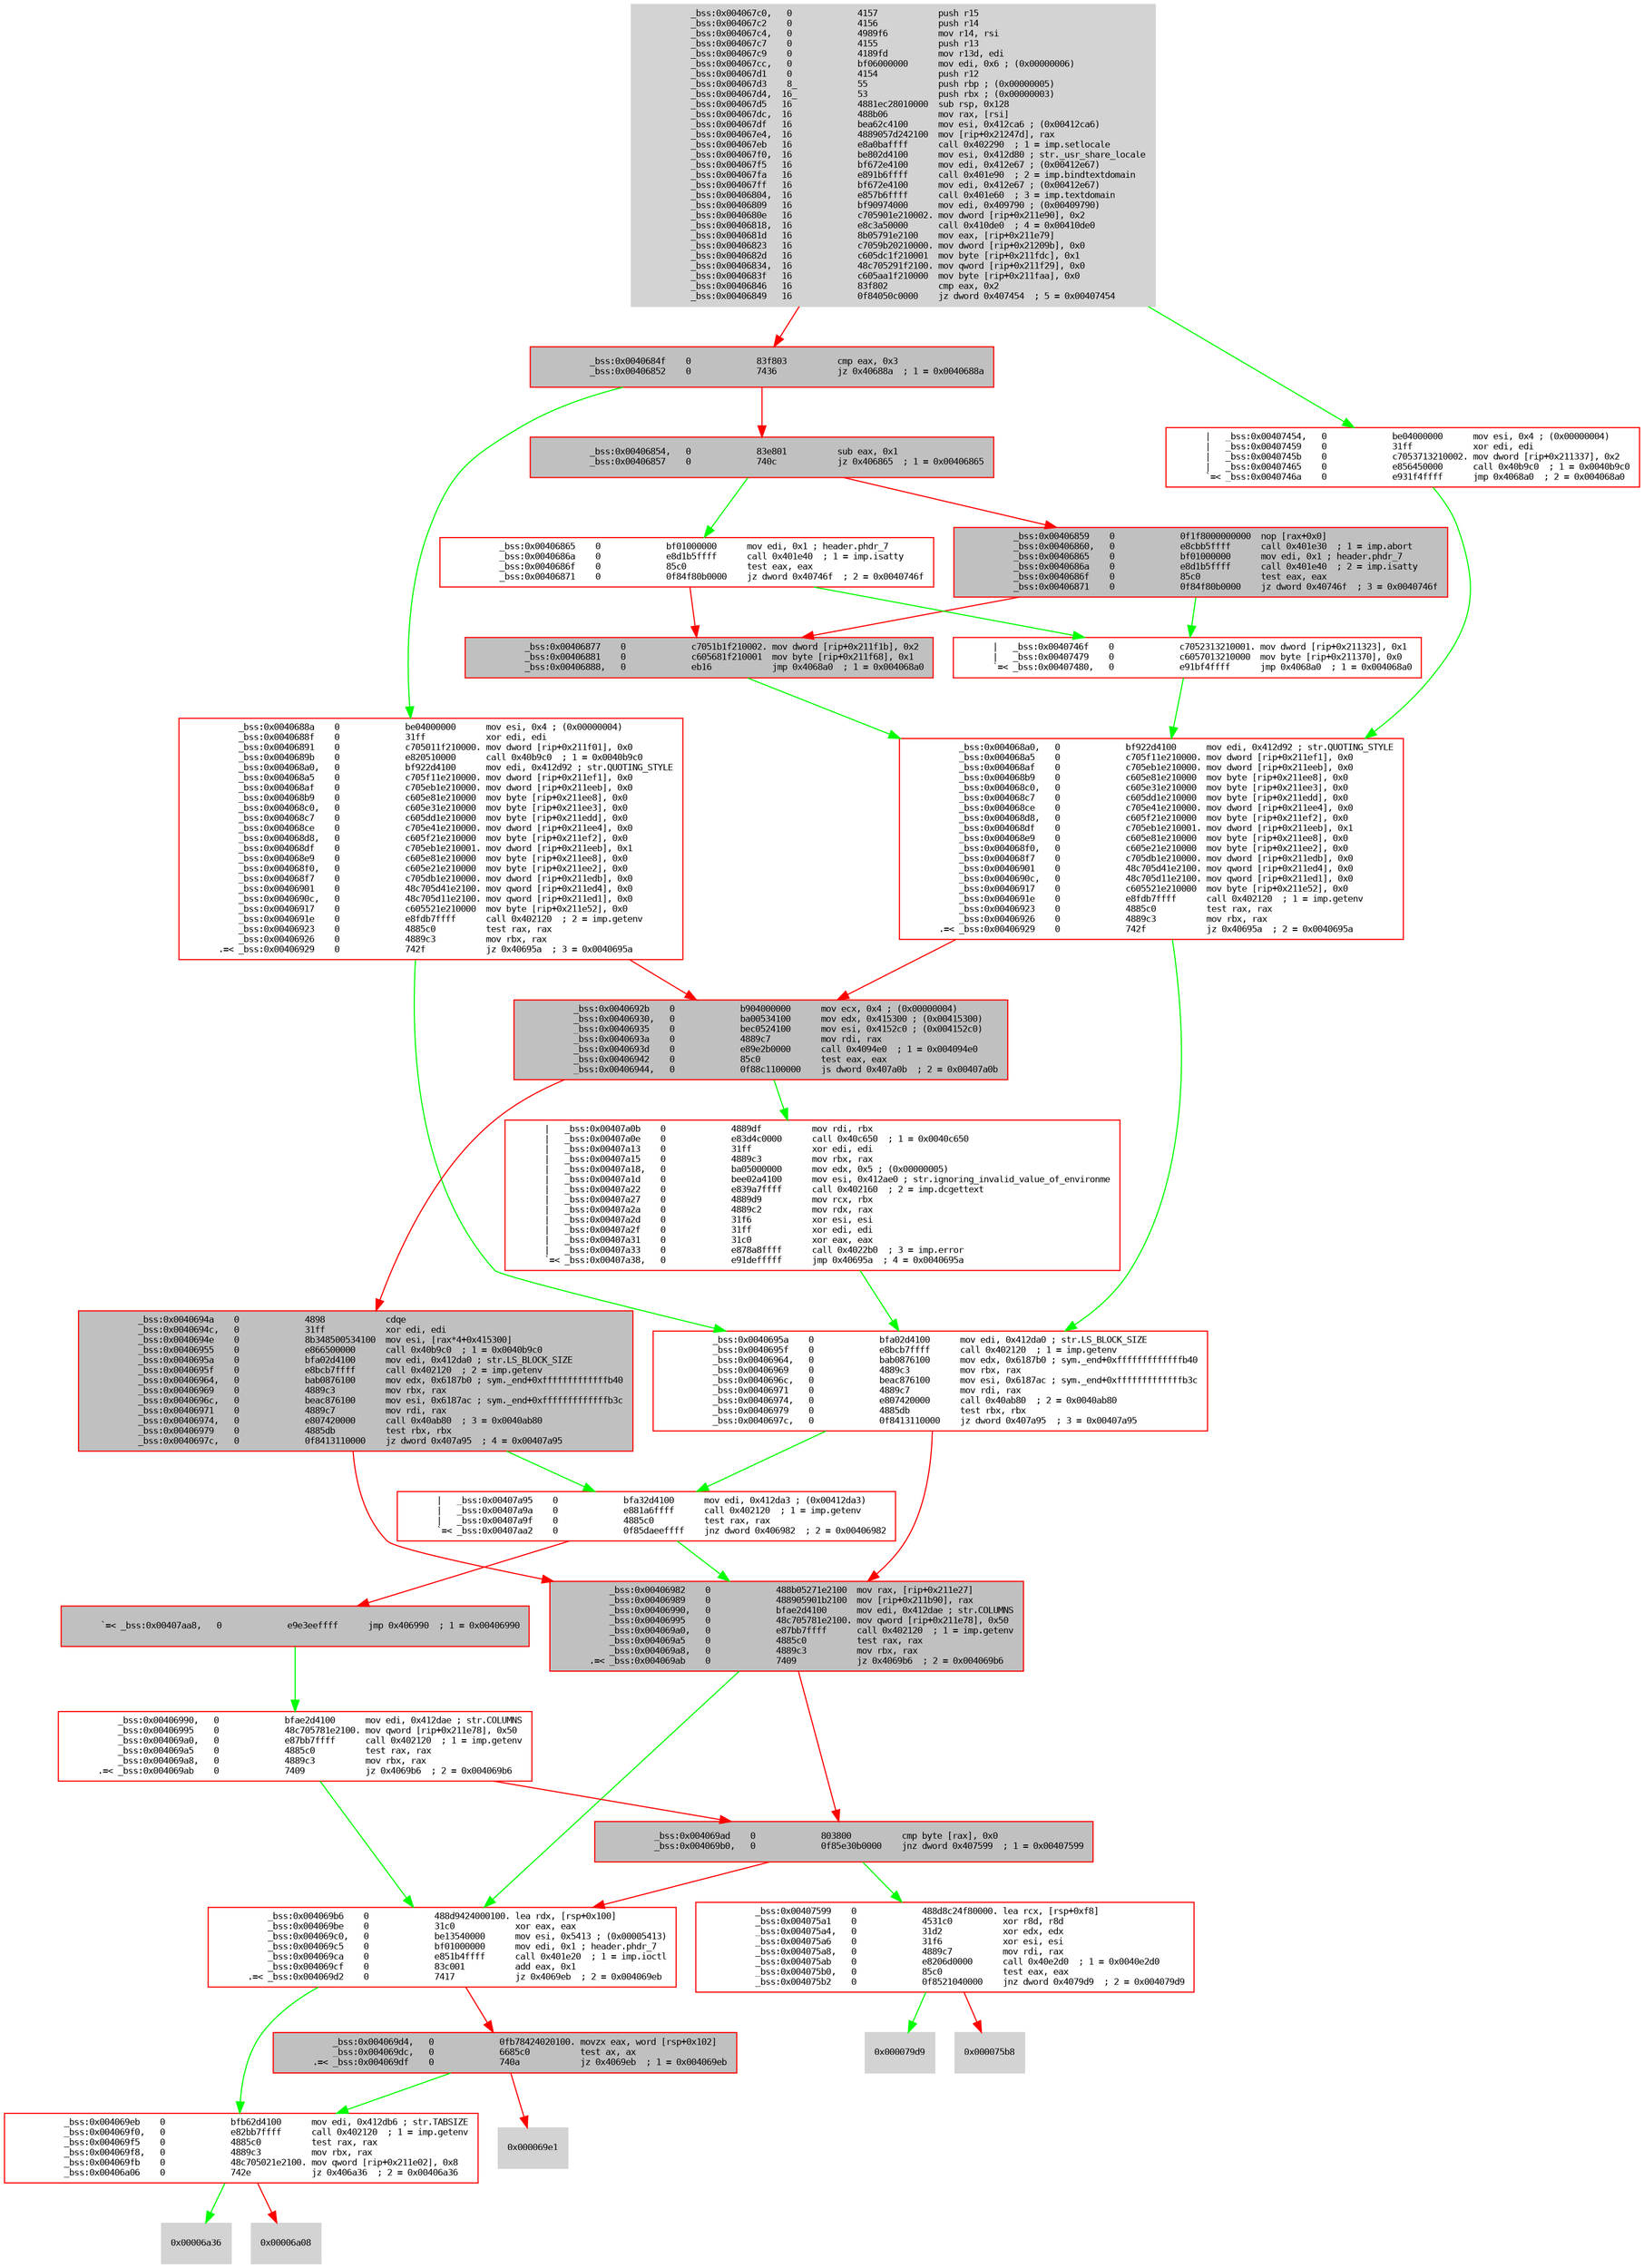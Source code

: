 digraph code {
	graph [bgcolor=white];
	node [color=lightgray, style=filled shape=box fontname="Courier" fontsize="8"];
	"0x00006859" -> "0x0000746f" [color="green"];
	"0x00006859" -> "0x00006877" [color="red"];
 "0x00006859" [label="          _bss:0x00406859    0             0f1f8000000000  nop [rax+0x0]\l          _bss:0x00406860,   0             e8cbb5ffff      call 0x401e30  ; 1 = imp.abort\l          _bss:0x00406865    0             bf01000000      mov edi, 0x1 ; header.phdr_7\l          _bss:0x0040686a    0             e8d1b5ffff      call 0x401e40  ; 2 = imp.isatty\l          _bss:0x0040686f    0             85c0            test eax, eax\l          _bss:0x00406871    0             0f84f80b0000    jz dword 0x40746f  ; 3 = 0x0040746f\l"]
 "0x00006877" [fillcolor="gray" color="red" label="          _bss:0x00406877    0             c7051b1f210002. mov dword [rip+0x211f1b], 0x2\l          _bss:0x00406881    0             c605681f210001  mov byte [rip+0x211f68], 0x1\l          _bss:0x00406888,   0             eb16            jmp 0x4068a0  ; 1 = 0x004068a0\l"]
 "0x0000746f" [fillcolor="white" color="red" label="      |   _bss:0x0040746f    0             c7052313210001. mov dword [rip+0x211323], 0x1\l      |   _bss:0x00407479    0             c6057013210000  mov byte [rip+0x211370], 0x0\l      `=< _bss:0x00407480,   0             e91bf4ffff      jmp 0x4068a0  ; 1 = 0x004068a0\l"]
	"0x00006877" -> "0x000068a0" [color="green"];
 "0x00006877" [label="          _bss:0x00406877    0             c7051b1f210002. mov dword [rip+0x211f1b], 0x2\l          _bss:0x00406881    0             c605681f210001  mov byte [rip+0x211f68], 0x1\l          _bss:0x00406888,   0             eb16            jmp 0x4068a0  ; 1 = 0x004068a0\l"]
 "0x000068a0" [fillcolor="white" color="red" label="          _bss:0x004068a0,   0             bf922d4100      mov edi, 0x412d92 ; str.QUOTING_STYLE\l          _bss:0x004068a5    0             c705f11e210000. mov dword [rip+0x211ef1], 0x0\l          _bss:0x004068af    0             c705eb1e210000. mov dword [rip+0x211eeb], 0x0\l          _bss:0x004068b9    0             c605e81e210000  mov byte [rip+0x211ee8], 0x0\l          _bss:0x004068c0,   0             c605e31e210000  mov byte [rip+0x211ee3], 0x0\l          _bss:0x004068c7    0             c605dd1e210000  mov byte [rip+0x211edd], 0x0\l          _bss:0x004068ce    0             c705e41e210000. mov dword [rip+0x211ee4], 0x0\l          _bss:0x004068d8,   0             c605f21e210000  mov byte [rip+0x211ef2], 0x0\l          _bss:0x004068df    0             c705eb1e210001. mov dword [rip+0x211eeb], 0x1\l          _bss:0x004068e9    0             c605e81e210000  mov byte [rip+0x211ee8], 0x0\l          _bss:0x004068f0,   0             c605e21e210000  mov byte [rip+0x211ee2], 0x0\l          _bss:0x004068f7    0             c705db1e210000. mov dword [rip+0x211edb], 0x0\l          _bss:0x00406901    0             48c705d41e2100. mov qword [rip+0x211ed4], 0x0\l          _bss:0x0040690c,   0             48c705d11e2100. mov qword [rip+0x211ed1], 0x0\l          _bss:0x00406917    0             c605521e210000  mov byte [rip+0x211e52], 0x0\l          _bss:0x0040691e    0             e8fdb7ffff      call 0x402120  ; 1 = imp.getenv\l          _bss:0x00406923    0             4885c0          test rax, rax\l          _bss:0x00406926    0             4889c3          mov rbx, rax\l      .=< _bss:0x00406929    0             742f            jz 0x40695a  ; 2 = 0x0040695a\l"]
	"0x0000746f" -> "0x000068a0" [color="green"];
 "0x0000746f" [label="      |   _bss:0x0040746f    0             c7052313210001. mov dword [rip+0x211323], 0x1\l      |   _bss:0x00407479    0             c6057013210000  mov byte [rip+0x211370], 0x0\l      `=< _bss:0x00407480,   0             e91bf4ffff      jmp 0x4068a0  ; 1 = 0x004068a0\l"]
 "0x000068a0" [fillcolor="white" color="red" label="          _bss:0x004068a0,   0             bf922d4100      mov edi, 0x412d92 ; str.QUOTING_STYLE\l          _bss:0x004068a5    0             c705f11e210000. mov dword [rip+0x211ef1], 0x0\l          _bss:0x004068af    0             c705eb1e210000. mov dword [rip+0x211eeb], 0x0\l          _bss:0x004068b9    0             c605e81e210000  mov byte [rip+0x211ee8], 0x0\l          _bss:0x004068c0,   0             c605e31e210000  mov byte [rip+0x211ee3], 0x0\l          _bss:0x004068c7    0             c605dd1e210000  mov byte [rip+0x211edd], 0x0\l          _bss:0x004068ce    0             c705e41e210000. mov dword [rip+0x211ee4], 0x0\l          _bss:0x004068d8,   0             c605f21e210000  mov byte [rip+0x211ef2], 0x0\l          _bss:0x004068df    0             c705eb1e210001. mov dword [rip+0x211eeb], 0x1\l          _bss:0x004068e9    0             c605e81e210000  mov byte [rip+0x211ee8], 0x0\l          _bss:0x004068f0,   0             c605e21e210000  mov byte [rip+0x211ee2], 0x0\l          _bss:0x004068f7    0             c705db1e210000. mov dword [rip+0x211edb], 0x0\l          _bss:0x00406901    0             48c705d41e2100. mov qword [rip+0x211ed4], 0x0\l          _bss:0x0040690c,   0             48c705d11e2100. mov qword [rip+0x211ed1], 0x0\l          _bss:0x00406917    0             c605521e210000  mov byte [rip+0x211e52], 0x0\l          _bss:0x0040691e    0             e8fdb7ffff      call 0x402120  ; 1 = imp.getenv\l          _bss:0x00406923    0             4885c0          test rax, rax\l          _bss:0x00406926    0             4889c3          mov rbx, rax\l      .=< _bss:0x00406929    0             742f            jz 0x40695a  ; 2 = 0x0040695a\l"]
	"0x00006865" -> "0x0000746f" [color="green"];
	"0x00006865" -> "0x00006877" [color="red"];
 "0x00006865" [label="          _bss:0x00406865    0             bf01000000      mov edi, 0x1 ; header.phdr_7\l          _bss:0x0040686a    0             e8d1b5ffff      call 0x401e40  ; 1 = imp.isatty\l          _bss:0x0040686f    0             85c0            test eax, eax\l          _bss:0x00406871    0             0f84f80b0000    jz dword 0x40746f  ; 2 = 0x0040746f\l"]
 "0x00006877" [fillcolor="gray" color="red" label="          _bss:0x00406877    0             c7051b1f210002. mov dword [rip+0x211f1b], 0x2\l          _bss:0x00406881    0             c605681f210001  mov byte [rip+0x211f68], 0x1\l          _bss:0x00406888,   0             eb16            jmp 0x4068a0  ; 1 = 0x004068a0\l"]
 "0x0000746f" [fillcolor="white" color="red" label="      |   _bss:0x0040746f    0             c7052313210001. mov dword [rip+0x211323], 0x1\l      |   _bss:0x00407479    0             c6057013210000  mov byte [rip+0x211370], 0x0\l      `=< _bss:0x00407480,   0             e91bf4ffff      jmp 0x4068a0  ; 1 = 0x004068a0\l"]
	"0x00006854" -> "0x00006865" [color="green"];
	"0x00006854" -> "0x00006859" [color="red"];
 "0x00006854" [label="          _bss:0x00406854,   0             83e801          sub eax, 0x1\l          _bss:0x00406857    0             740c            jz 0x406865  ; 1 = 0x00406865\l"]
 "0x00006859" [fillcolor="gray" color="red" label="          _bss:0x00406859    0             0f1f8000000000  nop [rax+0x0]\l          _bss:0x00406860,   0             e8cbb5ffff      call 0x401e30  ; 1 = imp.abort\l          _bss:0x00406865    0             bf01000000      mov edi, 0x1 ; header.phdr_7\l          _bss:0x0040686a    0             e8d1b5ffff      call 0x401e40  ; 2 = imp.isatty\l          _bss:0x0040686f    0             85c0            test eax, eax\l          _bss:0x00406871    0             0f84f80b0000    jz dword 0x40746f  ; 3 = 0x0040746f\l"]
 "0x00006865" [fillcolor="white" color="red" label="          _bss:0x00406865    0             bf01000000      mov edi, 0x1 ; header.phdr_7\l          _bss:0x0040686a    0             e8d1b5ffff      call 0x401e40  ; 1 = imp.isatty\l          _bss:0x0040686f    0             85c0            test eax, eax\l          _bss:0x00406871    0             0f84f80b0000    jz dword 0x40746f  ; 2 = 0x0040746f\l"]
	"0x0000688a" -> "0x0000695a" [color="green"];
	"0x0000688a" -> "0x0000692b" [color="red"];
 "0x0000688a" [label="          _bss:0x0040688a    0             be04000000      mov esi, 0x4 ; (0x00000004)\l          _bss:0x0040688f    0             31ff            xor edi, edi\l          _bss:0x00406891    0             c705011f210000. mov dword [rip+0x211f01], 0x0\l          _bss:0x0040689b    0             e820510000      call 0x40b9c0  ; 1 = 0x0040b9c0\l          _bss:0x004068a0,   0             bf922d4100      mov edi, 0x412d92 ; str.QUOTING_STYLE\l          _bss:0x004068a5    0             c705f11e210000. mov dword [rip+0x211ef1], 0x0\l          _bss:0x004068af    0             c705eb1e210000. mov dword [rip+0x211eeb], 0x0\l          _bss:0x004068b9    0             c605e81e210000  mov byte [rip+0x211ee8], 0x0\l          _bss:0x004068c0,   0             c605e31e210000  mov byte [rip+0x211ee3], 0x0\l          _bss:0x004068c7    0             c605dd1e210000  mov byte [rip+0x211edd], 0x0\l          _bss:0x004068ce    0             c705e41e210000. mov dword [rip+0x211ee4], 0x0\l          _bss:0x004068d8,   0             c605f21e210000  mov byte [rip+0x211ef2], 0x0\l          _bss:0x004068df    0             c705eb1e210001. mov dword [rip+0x211eeb], 0x1\l          _bss:0x004068e9    0             c605e81e210000  mov byte [rip+0x211ee8], 0x0\l          _bss:0x004068f0,   0             c605e21e210000  mov byte [rip+0x211ee2], 0x0\l          _bss:0x004068f7    0             c705db1e210000. mov dword [rip+0x211edb], 0x0\l          _bss:0x00406901    0             48c705d41e2100. mov qword [rip+0x211ed4], 0x0\l          _bss:0x0040690c,   0             48c705d11e2100. mov qword [rip+0x211ed1], 0x0\l          _bss:0x00406917    0             c605521e210000  mov byte [rip+0x211e52], 0x0\l          _bss:0x0040691e    0             e8fdb7ffff      call 0x402120  ; 2 = imp.getenv\l          _bss:0x00406923    0             4885c0          test rax, rax\l          _bss:0x00406926    0             4889c3          mov rbx, rax\l      .=< _bss:0x00406929    0             742f            jz 0x40695a  ; 3 = 0x0040695a\l"]
 "0x0000692b" [fillcolor="gray" color="red" label="          _bss:0x0040692b    0             b904000000      mov ecx, 0x4 ; (0x00000004)\l          _bss:0x00406930,   0             ba00534100      mov edx, 0x415300 ; (0x00415300)\l          _bss:0x00406935    0             bec0524100      mov esi, 0x4152c0 ; (0x004152c0)\l          _bss:0x0040693a    0             4889c7          mov rdi, rax\l          _bss:0x0040693d    0             e89e2b0000      call 0x4094e0  ; 1 = 0x004094e0\l          _bss:0x00406942    0             85c0            test eax, eax\l          _bss:0x00406944,   0             0f88c1100000    js dword 0x407a0b  ; 2 = 0x00407a0b\l"]
 "0x0000695a" [fillcolor="white" color="red" label="          _bss:0x0040695a    0             bfa02d4100      mov edi, 0x412da0 ; str.LS_BLOCK_SIZE\l          _bss:0x0040695f    0             e8bcb7ffff      call 0x402120  ; 1 = imp.getenv\l          _bss:0x00406964,   0             bab0876100      mov edx, 0x6187b0 ; sym._end+0xfffffffffffffb40\l          _bss:0x00406969    0             4889c3          mov rbx, rax\l          _bss:0x0040696c,   0             beac876100      mov esi, 0x6187ac ; sym._end+0xfffffffffffffb3c\l          _bss:0x00406971    0             4889c7          mov rdi, rax\l          _bss:0x00406974,   0             e807420000      call 0x40ab80  ; 2 = 0x0040ab80\l          _bss:0x00406979    0             4885db          test rbx, rbx\l          _bss:0x0040697c,   0             0f8413110000    jz dword 0x407a95  ; 3 = 0x00407a95\l"]
	"0x0000684f" -> "0x0000688a" [color="green"];
	"0x0000684f" -> "0x00006854" [color="red"];
 "0x0000684f" [label="          _bss:0x0040684f    0             83f803          cmp eax, 0x3\l          _bss:0x00406852    0             7436            jz 0x40688a  ; 1 = 0x0040688a\l"]
 "0x00006854" [fillcolor="gray" color="red" label="          _bss:0x00406854,   0             83e801          sub eax, 0x1\l          _bss:0x00406857    0             740c            jz 0x406865  ; 1 = 0x00406865\l"]
 "0x0000688a" [fillcolor="white" color="red" label="          _bss:0x0040688a    0             be04000000      mov esi, 0x4 ; (0x00000004)\l          _bss:0x0040688f    0             31ff            xor edi, edi\l          _bss:0x00406891    0             c705011f210000. mov dword [rip+0x211f01], 0x0\l          _bss:0x0040689b    0             e820510000      call 0x40b9c0  ; 1 = 0x0040b9c0\l          _bss:0x004068a0,   0             bf922d4100      mov edi, 0x412d92 ; str.QUOTING_STYLE\l          _bss:0x004068a5    0             c705f11e210000. mov dword [rip+0x211ef1], 0x0\l          _bss:0x004068af    0             c705eb1e210000. mov dword [rip+0x211eeb], 0x0\l          _bss:0x004068b9    0             c605e81e210000  mov byte [rip+0x211ee8], 0x0\l          _bss:0x004068c0,   0             c605e31e210000  mov byte [rip+0x211ee3], 0x0\l          _bss:0x004068c7    0             c605dd1e210000  mov byte [rip+0x211edd], 0x0\l          _bss:0x004068ce    0             c705e41e210000. mov dword [rip+0x211ee4], 0x0\l          _bss:0x004068d8,   0             c605f21e210000  mov byte [rip+0x211ef2], 0x0\l          _bss:0x004068df    0             c705eb1e210001. mov dword [rip+0x211eeb], 0x1\l          _bss:0x004068e9    0             c605e81e210000  mov byte [rip+0x211ee8], 0x0\l          _bss:0x004068f0,   0             c605e21e210000  mov byte [rip+0x211ee2], 0x0\l          _bss:0x004068f7    0             c705db1e210000. mov dword [rip+0x211edb], 0x0\l          _bss:0x00406901    0             48c705d41e2100. mov qword [rip+0x211ed4], 0x0\l          _bss:0x0040690c,   0             48c705d11e2100. mov qword [rip+0x211ed1], 0x0\l          _bss:0x00406917    0             c605521e210000  mov byte [rip+0x211e52], 0x0\l          _bss:0x0040691e    0             e8fdb7ffff      call 0x402120  ; 2 = imp.getenv\l          _bss:0x00406923    0             4885c0          test rax, rax\l          _bss:0x00406926    0             4889c3          mov rbx, rax\l      .=< _bss:0x00406929    0             742f            jz 0x40695a  ; 3 = 0x0040695a\l"]
	"0x0000694a" -> "0x00007a95" [color="green"];
	"0x0000694a" -> "0x00006982" [color="red"];
 "0x0000694a" [label="          _bss:0x0040694a    0             4898            cdqe \l          _bss:0x0040694c,   0             31ff            xor edi, edi\l          _bss:0x0040694e    0             8b348500534100  mov esi, [rax*4+0x415300]\l          _bss:0x00406955    0             e866500000      call 0x40b9c0  ; 1 = 0x0040b9c0\l          _bss:0x0040695a    0             bfa02d4100      mov edi, 0x412da0 ; str.LS_BLOCK_SIZE\l          _bss:0x0040695f    0             e8bcb7ffff      call 0x402120  ; 2 = imp.getenv\l          _bss:0x00406964,   0             bab0876100      mov edx, 0x6187b0 ; sym._end+0xfffffffffffffb40\l          _bss:0x00406969    0             4889c3          mov rbx, rax\l          _bss:0x0040696c,   0             beac876100      mov esi, 0x6187ac ; sym._end+0xfffffffffffffb3c\l          _bss:0x00406971    0             4889c7          mov rdi, rax\l          _bss:0x00406974,   0             e807420000      call 0x40ab80  ; 3 = 0x0040ab80\l          _bss:0x00406979    0             4885db          test rbx, rbx\l          _bss:0x0040697c,   0             0f8413110000    jz dword 0x407a95  ; 4 = 0x00407a95\l"]
 "0x00006982" [fillcolor="gray" color="red" label="          _bss:0x00406982    0             488b05271e2100  mov rax, [rip+0x211e27]\l          _bss:0x00406989    0             488905901b2100  mov [rip+0x211b90], rax\l          _bss:0x00406990,   0             bfae2d4100      mov edi, 0x412dae ; str.COLUMNS\l          _bss:0x00406995    0             48c705781e2100. mov qword [rip+0x211e78], 0x50\l          _bss:0x004069a0,   0             e87bb7ffff      call 0x402120  ; 1 = imp.getenv\l          _bss:0x004069a5    0             4885c0          test rax, rax\l          _bss:0x004069a8,   0             4889c3          mov rbx, rax\l      .=< _bss:0x004069ab    0             7409            jz 0x4069b6  ; 2 = 0x004069b6\l"]
 "0x00007a95" [fillcolor="white" color="red" label="      |   _bss:0x00407a95    0             bfa32d4100      mov edi, 0x412da3 ; (0x00412da3)\l      |   _bss:0x00407a9a    0             e881a6ffff      call 0x402120  ; 1 = imp.getenv\l      |   _bss:0x00407a9f    0             4885c0          test rax, rax\l      `=< _bss:0x00407aa2    0             0f85daeeffff    jnz dword 0x406982  ; 2 = 0x00406982\l"]
	"0x00007a0b" -> "0x0000695a" [color="green"];
 "0x00007a0b" [label="      |   _bss:0x00407a0b    0             4889df          mov rdi, rbx\l      |   _bss:0x00407a0e    0             e83d4c0000      call 0x40c650  ; 1 = 0x0040c650\l      |   _bss:0x00407a13    0             31ff            xor edi, edi\l      |   _bss:0x00407a15    0             4889c3          mov rbx, rax\l      |   _bss:0x00407a18,   0             ba05000000      mov edx, 0x5 ; (0x00000005)\l      |   _bss:0x00407a1d    0             bee02a4100      mov esi, 0x412ae0 ; str.ignoring_invalid_value_of_environme\l      |   _bss:0x00407a22    0             e839a7ffff      call 0x402160  ; 2 = imp.dcgettext\l      |   _bss:0x00407a27    0             4889d9          mov rcx, rbx\l      |   _bss:0x00407a2a    0             4889c2          mov rdx, rax\l      |   _bss:0x00407a2d    0             31f6            xor esi, esi\l      |   _bss:0x00407a2f    0             31ff            xor edi, edi\l      |   _bss:0x00407a31    0             31c0            xor eax, eax\l      |   _bss:0x00407a33    0             e878a8ffff      call 0x4022b0  ; 3 = imp.error\l      `=< _bss:0x00407a38,   0             e91defffff      jmp 0x40695a  ; 4 = 0x0040695a\l"]
 "0x0000695a" [fillcolor="white" color="red" label="          _bss:0x0040695a    0             bfa02d4100      mov edi, 0x412da0 ; str.LS_BLOCK_SIZE\l          _bss:0x0040695f    0             e8bcb7ffff      call 0x402120  ; 1 = imp.getenv\l          _bss:0x00406964,   0             bab0876100      mov edx, 0x6187b0 ; sym._end+0xfffffffffffffb40\l          _bss:0x00406969    0             4889c3          mov rbx, rax\l          _bss:0x0040696c,   0             beac876100      mov esi, 0x6187ac ; sym._end+0xfffffffffffffb3c\l          _bss:0x00406971    0             4889c7          mov rdi, rax\l          _bss:0x00406974,   0             e807420000      call 0x40ab80  ; 2 = 0x0040ab80\l          _bss:0x00406979    0             4885db          test rbx, rbx\l          _bss:0x0040697c,   0             0f8413110000    jz dword 0x407a95  ; 3 = 0x00407a95\l"]
	"0x0000692b" -> "0x00007a0b" [color="green"];
	"0x0000692b" -> "0x0000694a" [color="red"];
 "0x0000692b" [label="          _bss:0x0040692b    0             b904000000      mov ecx, 0x4 ; (0x00000004)\l          _bss:0x00406930,   0             ba00534100      mov edx, 0x415300 ; (0x00415300)\l          _bss:0x00406935    0             bec0524100      mov esi, 0x4152c0 ; (0x004152c0)\l          _bss:0x0040693a    0             4889c7          mov rdi, rax\l          _bss:0x0040693d    0             e89e2b0000      call 0x4094e0  ; 1 = 0x004094e0\l          _bss:0x00406942    0             85c0            test eax, eax\l          _bss:0x00406944,   0             0f88c1100000    js dword 0x407a0b  ; 2 = 0x00407a0b\l"]
 "0x0000694a" [fillcolor="gray" color="red" label="          _bss:0x0040694a    0             4898            cdqe \l          _bss:0x0040694c,   0             31ff            xor edi, edi\l          _bss:0x0040694e    0             8b348500534100  mov esi, [rax*4+0x415300]\l          _bss:0x00406955    0             e866500000      call 0x40b9c0  ; 1 = 0x0040b9c0\l          _bss:0x0040695a    0             bfa02d4100      mov edi, 0x412da0 ; str.LS_BLOCK_SIZE\l          _bss:0x0040695f    0             e8bcb7ffff      call 0x402120  ; 2 = imp.getenv\l          _bss:0x00406964,   0             bab0876100      mov edx, 0x6187b0 ; sym._end+0xfffffffffffffb40\l          _bss:0x00406969    0             4889c3          mov rbx, rax\l          _bss:0x0040696c,   0             beac876100      mov esi, 0x6187ac ; sym._end+0xfffffffffffffb3c\l          _bss:0x00406971    0             4889c7          mov rdi, rax\l          _bss:0x00406974,   0             e807420000      call 0x40ab80  ; 3 = 0x0040ab80\l          _bss:0x00406979    0             4885db          test rbx, rbx\l          _bss:0x0040697c,   0             0f8413110000    jz dword 0x407a95  ; 4 = 0x00407a95\l"]
 "0x00007a0b" [fillcolor="white" color="red" label="      |   _bss:0x00407a0b    0             4889df          mov rdi, rbx\l      |   _bss:0x00407a0e    0             e83d4c0000      call 0x40c650  ; 1 = 0x0040c650\l      |   _bss:0x00407a13    0             31ff            xor edi, edi\l      |   _bss:0x00407a15    0             4889c3          mov rbx, rax\l      |   _bss:0x00407a18,   0             ba05000000      mov edx, 0x5 ; (0x00000005)\l      |   _bss:0x00407a1d    0             bee02a4100      mov esi, 0x412ae0 ; str.ignoring_invalid_value_of_environme\l      |   _bss:0x00407a22    0             e839a7ffff      call 0x402160  ; 2 = imp.dcgettext\l      |   _bss:0x00407a27    0             4889d9          mov rcx, rbx\l      |   _bss:0x00407a2a    0             4889c2          mov rdx, rax\l      |   _bss:0x00407a2d    0             31f6            xor esi, esi\l      |   _bss:0x00407a2f    0             31ff            xor edi, edi\l      |   _bss:0x00407a31    0             31c0            xor eax, eax\l      |   _bss:0x00407a33    0             e878a8ffff      call 0x4022b0  ; 3 = imp.error\l      `=< _bss:0x00407a38,   0             e91defffff      jmp 0x40695a  ; 4 = 0x0040695a\l"]
	"0x00006990" -> "0x000069b6" [color="green"];
	"0x00006990" -> "0x000069ad" [color="red"];
 "0x00006990" [label="          _bss:0x00406990,   0             bfae2d4100      mov edi, 0x412dae ; str.COLUMNS\l          _bss:0x00406995    0             48c705781e2100. mov qword [rip+0x211e78], 0x50\l          _bss:0x004069a0,   0             e87bb7ffff      call 0x402120  ; 1 = imp.getenv\l          _bss:0x004069a5    0             4885c0          test rax, rax\l          _bss:0x004069a8,   0             4889c3          mov rbx, rax\l      .=< _bss:0x004069ab    0             7409            jz 0x4069b6  ; 2 = 0x004069b6\l"]
 "0x000069ad" [fillcolor="gray" color="red" label="          _bss:0x004069ad    0             803800          cmp byte [rax], 0x0\l          _bss:0x004069b0,   0             0f85e30b0000    jnz dword 0x407599  ; 1 = 0x00407599\l"]
 "0x000069b6" [fillcolor="white" color="red" label="          _bss:0x004069b6    0             488d9424000100. lea rdx, [rsp+0x100]\l          _bss:0x004069be    0             31c0            xor eax, eax\l          _bss:0x004069c0,   0             be13540000      mov esi, 0x5413 ; (0x00005413)\l          _bss:0x004069c5    0             bf01000000      mov edi, 0x1 ; header.phdr_7\l          _bss:0x004069ca    0             e851b4ffff      call 0x401e20  ; 1 = imp.ioctl\l          _bss:0x004069cf    0             83c001          add eax, 0x1\l      .=< _bss:0x004069d2    0             7417            jz 0x4069eb  ; 2 = 0x004069eb\l"]
	"0x00007aa8" -> "0x00006990" [color="green"];
 "0x00007aa8" [label="      `=< _bss:0x00407aa8,   0             e9e3eeffff      jmp 0x406990  ; 1 = 0x00406990\l"]
 "0x00006990" [fillcolor="white" color="red" label="          _bss:0x00406990,   0             bfae2d4100      mov edi, 0x412dae ; str.COLUMNS\l          _bss:0x00406995    0             48c705781e2100. mov qword [rip+0x211e78], 0x50\l          _bss:0x004069a0,   0             e87bb7ffff      call 0x402120  ; 1 = imp.getenv\l          _bss:0x004069a5    0             4885c0          test rax, rax\l          _bss:0x004069a8,   0             4889c3          mov rbx, rax\l      .=< _bss:0x004069ab    0             7409            jz 0x4069b6  ; 2 = 0x004069b6\l"]
	"0x00007599" -> "0x000079d9" [color="green"];
	"0x00007599" -> "0x000075b8" [color="red"];
 "0x00007599" [label="          _bss:0x00407599    0             488d8c24f80000. lea rcx, [rsp+0xf8]\l          _bss:0x004075a1    0             4531c0          xor r8d, r8d\l          _bss:0x004075a4,   0             31d2            xor edx, edx\l          _bss:0x004075a6    0             31f6            xor esi, esi\l          _bss:0x004075a8,   0             4889c7          mov rdi, rax\l          _bss:0x004075ab    0             e8206d0000      call 0x40e2d0  ; 1 = 0x0040e2d0\l          _bss:0x004075b0,   0             85c0            test eax, eax\l          _bss:0x004075b2    0             0f8521040000    jnz dword 0x4079d9  ; 2 = 0x004079d9\l"]
	"0x000069ad" -> "0x00007599" [color="green"];
	"0x000069ad" -> "0x000069b6" [color="red"];
 "0x000069ad" [label="          _bss:0x004069ad    0             803800          cmp byte [rax], 0x0\l          _bss:0x004069b0,   0             0f85e30b0000    jnz dword 0x407599  ; 1 = 0x00407599\l"]
 "0x000069b6" [fillcolor="gray" color="red" label="          _bss:0x004069b6    0             488d9424000100. lea rdx, [rsp+0x100]\l          _bss:0x004069be    0             31c0            xor eax, eax\l          _bss:0x004069c0,   0             be13540000      mov esi, 0x5413 ; (0x00005413)\l          _bss:0x004069c5    0             bf01000000      mov edi, 0x1 ; header.phdr_7\l          _bss:0x004069ca    0             e851b4ffff      call 0x401e20  ; 1 = imp.ioctl\l          _bss:0x004069cf    0             83c001          add eax, 0x1\l      .=< _bss:0x004069d2    0             7417            jz 0x4069eb  ; 2 = 0x004069eb\l"]
 "0x00007599" [fillcolor="white" color="red" label="          _bss:0x00407599    0             488d8c24f80000. lea rcx, [rsp+0xf8]\l          _bss:0x004075a1    0             4531c0          xor r8d, r8d\l          _bss:0x004075a4,   0             31d2            xor edx, edx\l          _bss:0x004075a6    0             31f6            xor esi, esi\l          _bss:0x004075a8,   0             4889c7          mov rdi, rax\l          _bss:0x004075ab    0             e8206d0000      call 0x40e2d0  ; 1 = 0x0040e2d0\l          _bss:0x004075b0,   0             85c0            test eax, eax\l          _bss:0x004075b2    0             0f8521040000    jnz dword 0x4079d9  ; 2 = 0x004079d9\l"]
	"0x000069d4" -> "0x000069eb" [color="green"];
	"0x000069d4" -> "0x000069e1" [color="red"];
 "0x000069d4" [label="          _bss:0x004069d4,   0             0fb78424020100. movzx eax, word [rsp+0x102]\l          _bss:0x004069dc,   0             6685c0          test ax, ax\l      .=< _bss:0x004069df    0             740a            jz 0x4069eb  ; 1 = 0x004069eb\l"]
 "0x000069eb" [fillcolor="white" color="red" label="          _bss:0x004069eb    0             bfb62d4100      mov edi, 0x412db6 ; str.TABSIZE\l          _bss:0x004069f0,   0             e82bb7ffff      call 0x402120  ; 1 = imp.getenv\l          _bss:0x004069f5    0             4885c0          test rax, rax\l          _bss:0x004069f8,   0             4889c3          mov rbx, rax\l          _bss:0x004069fb    0             48c705021e2100. mov qword [rip+0x211e02], 0x8\l          _bss:0x00406a06    0             742e            jz 0x406a36  ; 2 = 0x00406a36\l"]
	"0x000069eb" -> "0x00006a36" [color="green"];
	"0x000069eb" -> "0x00006a08" [color="red"];
 "0x000069eb" [label="          _bss:0x004069eb    0             bfb62d4100      mov edi, 0x412db6 ; str.TABSIZE\l          _bss:0x004069f0,   0             e82bb7ffff      call 0x402120  ; 1 = imp.getenv\l          _bss:0x004069f5    0             4885c0          test rax, rax\l          _bss:0x004069f8,   0             4889c3          mov rbx, rax\l          _bss:0x004069fb    0             48c705021e2100. mov qword [rip+0x211e02], 0x8\l          _bss:0x00406a06    0             742e            jz 0x406a36  ; 2 = 0x00406a36\l"]
	"0x000069b6" -> "0x000069eb" [color="green"];
	"0x000069b6" -> "0x000069d4" [color="red"];
 "0x000069b6" [label="          _bss:0x004069b6    0             488d9424000100. lea rdx, [rsp+0x100]\l          _bss:0x004069be    0             31c0            xor eax, eax\l          _bss:0x004069c0,   0             be13540000      mov esi, 0x5413 ; (0x00005413)\l          _bss:0x004069c5    0             bf01000000      mov edi, 0x1 ; header.phdr_7\l          _bss:0x004069ca    0             e851b4ffff      call 0x401e20  ; 1 = imp.ioctl\l          _bss:0x004069cf    0             83c001          add eax, 0x1\l      .=< _bss:0x004069d2    0             7417            jz 0x4069eb  ; 2 = 0x004069eb\l"]
 "0x000069d4" [fillcolor="gray" color="red" label="          _bss:0x004069d4,   0             0fb78424020100. movzx eax, word [rsp+0x102]\l          _bss:0x004069dc,   0             6685c0          test ax, ax\l      .=< _bss:0x004069df    0             740a            jz 0x4069eb  ; 1 = 0x004069eb\l"]
 "0x000069eb" [fillcolor="white" color="red" label="          _bss:0x004069eb    0             bfb62d4100      mov edi, 0x412db6 ; str.TABSIZE\l          _bss:0x004069f0,   0             e82bb7ffff      call 0x402120  ; 1 = imp.getenv\l          _bss:0x004069f5    0             4885c0          test rax, rax\l          _bss:0x004069f8,   0             4889c3          mov rbx, rax\l          _bss:0x004069fb    0             48c705021e2100. mov qword [rip+0x211e02], 0x8\l          _bss:0x00406a06    0             742e            jz 0x406a36  ; 2 = 0x00406a36\l"]
	"0x00006982" -> "0x000069b6" [color="green"];
	"0x00006982" -> "0x000069ad" [color="red"];
 "0x00006982" [label="          _bss:0x00406982    0             488b05271e2100  mov rax, [rip+0x211e27]\l          _bss:0x00406989    0             488905901b2100  mov [rip+0x211b90], rax\l          _bss:0x00406990,   0             bfae2d4100      mov edi, 0x412dae ; str.COLUMNS\l          _bss:0x00406995    0             48c705781e2100. mov qword [rip+0x211e78], 0x50\l          _bss:0x004069a0,   0             e87bb7ffff      call 0x402120  ; 1 = imp.getenv\l          _bss:0x004069a5    0             4885c0          test rax, rax\l          _bss:0x004069a8,   0             4889c3          mov rbx, rax\l      .=< _bss:0x004069ab    0             7409            jz 0x4069b6  ; 2 = 0x004069b6\l"]
 "0x000069ad" [fillcolor="gray" color="red" label="          _bss:0x004069ad    0             803800          cmp byte [rax], 0x0\l          _bss:0x004069b0,   0             0f85e30b0000    jnz dword 0x407599  ; 1 = 0x00407599\l"]
 "0x000069b6" [fillcolor="white" color="red" label="          _bss:0x004069b6    0             488d9424000100. lea rdx, [rsp+0x100]\l          _bss:0x004069be    0             31c0            xor eax, eax\l          _bss:0x004069c0,   0             be13540000      mov esi, 0x5413 ; (0x00005413)\l          _bss:0x004069c5    0             bf01000000      mov edi, 0x1 ; header.phdr_7\l          _bss:0x004069ca    0             e851b4ffff      call 0x401e20  ; 1 = imp.ioctl\l          _bss:0x004069cf    0             83c001          add eax, 0x1\l      .=< _bss:0x004069d2    0             7417            jz 0x4069eb  ; 2 = 0x004069eb\l"]
	"0x00007a95" -> "0x00006982" [color="green"];
	"0x00007a95" -> "0x00007aa8" [color="red"];
 "0x00007a95" [label="      |   _bss:0x00407a95    0             bfa32d4100      mov edi, 0x412da3 ; (0x00412da3)\l      |   _bss:0x00407a9a    0             e881a6ffff      call 0x402120  ; 1 = imp.getenv\l      |   _bss:0x00407a9f    0             4885c0          test rax, rax\l      `=< _bss:0x00407aa2    0             0f85daeeffff    jnz dword 0x406982  ; 2 = 0x00406982\l"]
 "0x00007aa8" [fillcolor="gray" color="red" label="      `=< _bss:0x00407aa8,   0             e9e3eeffff      jmp 0x406990  ; 1 = 0x00406990\l"]
 "0x00006982" [fillcolor="white" color="red" label="          _bss:0x00406982    0             488b05271e2100  mov rax, [rip+0x211e27]\l          _bss:0x00406989    0             488905901b2100  mov [rip+0x211b90], rax\l          _bss:0x00406990,   0             bfae2d4100      mov edi, 0x412dae ; str.COLUMNS\l          _bss:0x00406995    0             48c705781e2100. mov qword [rip+0x211e78], 0x50\l          _bss:0x004069a0,   0             e87bb7ffff      call 0x402120  ; 1 = imp.getenv\l          _bss:0x004069a5    0             4885c0          test rax, rax\l          _bss:0x004069a8,   0             4889c3          mov rbx, rax\l      .=< _bss:0x004069ab    0             7409            jz 0x4069b6  ; 2 = 0x004069b6\l"]
	"0x0000695a" -> "0x00007a95" [color="green"];
	"0x0000695a" -> "0x00006982" [color="red"];
 "0x0000695a" [label="          _bss:0x0040695a    0             bfa02d4100      mov edi, 0x412da0 ; str.LS_BLOCK_SIZE\l          _bss:0x0040695f    0             e8bcb7ffff      call 0x402120  ; 1 = imp.getenv\l          _bss:0x00406964,   0             bab0876100      mov edx, 0x6187b0 ; sym._end+0xfffffffffffffb40\l          _bss:0x00406969    0             4889c3          mov rbx, rax\l          _bss:0x0040696c,   0             beac876100      mov esi, 0x6187ac ; sym._end+0xfffffffffffffb3c\l          _bss:0x00406971    0             4889c7          mov rdi, rax\l          _bss:0x00406974,   0             e807420000      call 0x40ab80  ; 2 = 0x0040ab80\l          _bss:0x00406979    0             4885db          test rbx, rbx\l          _bss:0x0040697c,   0             0f8413110000    jz dword 0x407a95  ; 3 = 0x00407a95\l"]
 "0x00006982" [fillcolor="gray" color="red" label="          _bss:0x00406982    0             488b05271e2100  mov rax, [rip+0x211e27]\l          _bss:0x00406989    0             488905901b2100  mov [rip+0x211b90], rax\l          _bss:0x00406990,   0             bfae2d4100      mov edi, 0x412dae ; str.COLUMNS\l          _bss:0x00406995    0             48c705781e2100. mov qword [rip+0x211e78], 0x50\l          _bss:0x004069a0,   0             e87bb7ffff      call 0x402120  ; 1 = imp.getenv\l          _bss:0x004069a5    0             4885c0          test rax, rax\l          _bss:0x004069a8,   0             4889c3          mov rbx, rax\l      .=< _bss:0x004069ab    0             7409            jz 0x4069b6  ; 2 = 0x004069b6\l"]
 "0x00007a95" [fillcolor="white" color="red" label="      |   _bss:0x00407a95    0             bfa32d4100      mov edi, 0x412da3 ; (0x00412da3)\l      |   _bss:0x00407a9a    0             e881a6ffff      call 0x402120  ; 1 = imp.getenv\l      |   _bss:0x00407a9f    0             4885c0          test rax, rax\l      `=< _bss:0x00407aa2    0             0f85daeeffff    jnz dword 0x406982  ; 2 = 0x00406982\l"]
	"0x000068a0" -> "0x0000695a" [color="green"];
	"0x000068a0" -> "0x0000692b" [color="red"];
 "0x000068a0" [label="          _bss:0x004068a0,   0             bf922d4100      mov edi, 0x412d92 ; str.QUOTING_STYLE\l          _bss:0x004068a5    0             c705f11e210000. mov dword [rip+0x211ef1], 0x0\l          _bss:0x004068af    0             c705eb1e210000. mov dword [rip+0x211eeb], 0x0\l          _bss:0x004068b9    0             c605e81e210000  mov byte [rip+0x211ee8], 0x0\l          _bss:0x004068c0,   0             c605e31e210000  mov byte [rip+0x211ee3], 0x0\l          _bss:0x004068c7    0             c605dd1e210000  mov byte [rip+0x211edd], 0x0\l          _bss:0x004068ce    0             c705e41e210000. mov dword [rip+0x211ee4], 0x0\l          _bss:0x004068d8,   0             c605f21e210000  mov byte [rip+0x211ef2], 0x0\l          _bss:0x004068df    0             c705eb1e210001. mov dword [rip+0x211eeb], 0x1\l          _bss:0x004068e9    0             c605e81e210000  mov byte [rip+0x211ee8], 0x0\l          _bss:0x004068f0,   0             c605e21e210000  mov byte [rip+0x211ee2], 0x0\l          _bss:0x004068f7    0             c705db1e210000. mov dword [rip+0x211edb], 0x0\l          _bss:0x00406901    0             48c705d41e2100. mov qword [rip+0x211ed4], 0x0\l          _bss:0x0040690c,   0             48c705d11e2100. mov qword [rip+0x211ed1], 0x0\l          _bss:0x00406917    0             c605521e210000  mov byte [rip+0x211e52], 0x0\l          _bss:0x0040691e    0             e8fdb7ffff      call 0x402120  ; 1 = imp.getenv\l          _bss:0x00406923    0             4885c0          test rax, rax\l          _bss:0x00406926    0             4889c3          mov rbx, rax\l      .=< _bss:0x00406929    0             742f            jz 0x40695a  ; 2 = 0x0040695a\l"]
 "0x0000692b" [fillcolor="gray" color="red" label="          _bss:0x0040692b    0             b904000000      mov ecx, 0x4 ; (0x00000004)\l          _bss:0x00406930,   0             ba00534100      mov edx, 0x415300 ; (0x00415300)\l          _bss:0x00406935    0             bec0524100      mov esi, 0x4152c0 ; (0x004152c0)\l          _bss:0x0040693a    0             4889c7          mov rdi, rax\l          _bss:0x0040693d    0             e89e2b0000      call 0x4094e0  ; 1 = 0x004094e0\l          _bss:0x00406942    0             85c0            test eax, eax\l          _bss:0x00406944,   0             0f88c1100000    js dword 0x407a0b  ; 2 = 0x00407a0b\l"]
 "0x0000695a" [fillcolor="white" color="red" label="          _bss:0x0040695a    0             bfa02d4100      mov edi, 0x412da0 ; str.LS_BLOCK_SIZE\l          _bss:0x0040695f    0             e8bcb7ffff      call 0x402120  ; 1 = imp.getenv\l          _bss:0x00406964,   0             bab0876100      mov edx, 0x6187b0 ; sym._end+0xfffffffffffffb40\l          _bss:0x00406969    0             4889c3          mov rbx, rax\l          _bss:0x0040696c,   0             beac876100      mov esi, 0x6187ac ; sym._end+0xfffffffffffffb3c\l          _bss:0x00406971    0             4889c7          mov rdi, rax\l          _bss:0x00406974,   0             e807420000      call 0x40ab80  ; 2 = 0x0040ab80\l          _bss:0x00406979    0             4885db          test rbx, rbx\l          _bss:0x0040697c,   0             0f8413110000    jz dword 0x407a95  ; 3 = 0x00407a95\l"]
	"0x00007454" -> "0x000068a0" [color="green"];
 "0x00007454" [label="      |   _bss:0x00407454,   0             be04000000      mov esi, 0x4 ; (0x00000004)\l      |   _bss:0x00407459    0             31ff            xor edi, edi\l      |   _bss:0x0040745b    0             c7053713210002. mov dword [rip+0x211337], 0x2\l      |   _bss:0x00407465    0             e856450000      call 0x40b9c0  ; 1 = 0x0040b9c0\l      `=< _bss:0x0040746a    0             e931f4ffff      jmp 0x4068a0  ; 2 = 0x004068a0\l"]
 "0x000068a0" [fillcolor="white" color="red" label="          _bss:0x004068a0,   0             bf922d4100      mov edi, 0x412d92 ; str.QUOTING_STYLE\l          _bss:0x004068a5    0             c705f11e210000. mov dword [rip+0x211ef1], 0x0\l          _bss:0x004068af    0             c705eb1e210000. mov dword [rip+0x211eeb], 0x0\l          _bss:0x004068b9    0             c605e81e210000  mov byte [rip+0x211ee8], 0x0\l          _bss:0x004068c0,   0             c605e31e210000  mov byte [rip+0x211ee3], 0x0\l          _bss:0x004068c7    0             c605dd1e210000  mov byte [rip+0x211edd], 0x0\l          _bss:0x004068ce    0             c705e41e210000. mov dword [rip+0x211ee4], 0x0\l          _bss:0x004068d8,   0             c605f21e210000  mov byte [rip+0x211ef2], 0x0\l          _bss:0x004068df    0             c705eb1e210001. mov dword [rip+0x211eeb], 0x1\l          _bss:0x004068e9    0             c605e81e210000  mov byte [rip+0x211ee8], 0x0\l          _bss:0x004068f0,   0             c605e21e210000  mov byte [rip+0x211ee2], 0x0\l          _bss:0x004068f7    0             c705db1e210000. mov dword [rip+0x211edb], 0x0\l          _bss:0x00406901    0             48c705d41e2100. mov qword [rip+0x211ed4], 0x0\l          _bss:0x0040690c,   0             48c705d11e2100. mov qword [rip+0x211ed1], 0x0\l          _bss:0x00406917    0             c605521e210000  mov byte [rip+0x211e52], 0x0\l          _bss:0x0040691e    0             e8fdb7ffff      call 0x402120  ; 1 = imp.getenv\l          _bss:0x00406923    0             4885c0          test rax, rax\l          _bss:0x00406926    0             4889c3          mov rbx, rax\l      .=< _bss:0x00406929    0             742f            jz 0x40695a  ; 2 = 0x0040695a\l"]
	"0x000067c0" -> "0x00007454" [color="green"];
	"0x000067c0" -> "0x0000684f" [color="red"];
 "0x000067c0" [label="          _bss:0x004067c0,   0             4157            push r15\l          _bss:0x004067c2    0             4156            push r14\l          _bss:0x004067c4,   0             4989f6          mov r14, rsi\l          _bss:0x004067c7    0             4155            push r13\l          _bss:0x004067c9    0             4189fd          mov r13d, edi\l          _bss:0x004067cc,   0             bf06000000      mov edi, 0x6 ; (0x00000006)\l          _bss:0x004067d1    0             4154            push r12\l          _bss:0x004067d3    8_            55              push rbp ; (0x00000005)\l          _bss:0x004067d4,  16_            53              push rbx ; (0x00000003)\l          _bss:0x004067d5   16             4881ec28010000  sub rsp, 0x128\l          _bss:0x004067dc,  16             488b06          mov rax, [rsi]\l          _bss:0x004067df   16             bea62c4100      mov esi, 0x412ca6 ; (0x00412ca6)\l          _bss:0x004067e4,  16             4889057d242100  mov [rip+0x21247d], rax\l          _bss:0x004067eb   16             e8a0baffff      call 0x402290  ; 1 = imp.setlocale\l          _bss:0x004067f0,  16             be802d4100      mov esi, 0x412d80 ; str._usr_share_locale\l          _bss:0x004067f5   16             bf672e4100      mov edi, 0x412e67 ; (0x00412e67)\l          _bss:0x004067fa   16             e891b6ffff      call 0x401e90  ; 2 = imp.bindtextdomain\l          _bss:0x004067ff   16             bf672e4100      mov edi, 0x412e67 ; (0x00412e67)\l          _bss:0x00406804,  16             e857b6ffff      call 0x401e60  ; 3 = imp.textdomain\l          _bss:0x00406809   16             bf90974000      mov edi, 0x409790 ; (0x00409790)\l          _bss:0x0040680e   16             c705901e210002. mov dword [rip+0x211e90], 0x2\l          _bss:0x00406818,  16             e8c3a50000      call 0x410de0  ; 4 = 0x00410de0\l          _bss:0x0040681d   16             8b05791e2100    mov eax, [rip+0x211e79]\l          _bss:0x00406823   16             c7059b20210000. mov dword [rip+0x21209b], 0x0\l          _bss:0x0040682d   16             c605dc1f210001  mov byte [rip+0x211fdc], 0x1\l          _bss:0x00406834,  16             48c705291f2100. mov qword [rip+0x211f29], 0x0\l          _bss:0x0040683f   16             c605aa1f210000  mov byte [rip+0x211faa], 0x0\l          _bss:0x00406846   16             83f802          cmp eax, 0x2\l          _bss:0x00406849   16             0f84050c0000    jz dword 0x407454  ; 5 = 0x00407454\l"]
 "0x0000684f" [fillcolor="gray" color="red" label="          _bss:0x0040684f    0             83f803          cmp eax, 0x3\l          _bss:0x00406852    0             7436            jz 0x40688a  ; 1 = 0x0040688a\l"]
 "0x00007454" [fillcolor="white" color="red" label="      |   _bss:0x00407454,   0             be04000000      mov esi, 0x4 ; (0x00000004)\l      |   _bss:0x00407459    0             31ff            xor edi, edi\l      |   _bss:0x0040745b    0             c7053713210002. mov dword [rip+0x211337], 0x2\l      |   _bss:0x00407465    0             e856450000      call 0x40b9c0  ; 1 = 0x0040b9c0\l      `=< _bss:0x0040746a    0             e931f4ffff      jmp 0x4068a0  ; 2 = 0x004068a0\l"]
}
